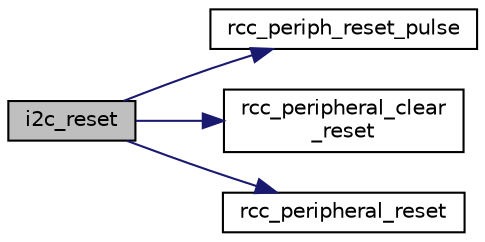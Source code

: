 digraph "i2c_reset"
{
  edge [fontname="Helvetica",fontsize="10",labelfontname="Helvetica",labelfontsize="10"];
  node [fontname="Helvetica",fontsize="10",shape=record];
  rankdir="LR";
  Node1 [label="i2c_reset",height=0.2,width=0.4,color="black", fillcolor="grey75", style="filled", fontcolor="black"];
  Node1 -> Node2 [color="midnightblue",fontsize="10",style="solid",fontname="Helvetica"];
  Node2 [label="rcc_periph_reset_pulse",height=0.2,width=0.4,color="black", fillcolor="white", style="filled",URL="$group__rcc__defines.html#gae8846a0bf49a46bcdc10a412bc69ee58",tooltip="Reset Peripheral, pulsed. "];
  Node1 -> Node3 [color="midnightblue",fontsize="10",style="solid",fontname="Helvetica"];
  Node3 [label="rcc_peripheral_clear\l_reset",height=0.2,width=0.4,color="black", fillcolor="white", style="filled",URL="$group__rcc__defines.html#gabb1b312c6db8db25447460742dcdb566",tooltip="RCC Remove Reset on Peripherals. "];
  Node1 -> Node4 [color="midnightblue",fontsize="10",style="solid",fontname="Helvetica"];
  Node4 [label="rcc_peripheral_reset",height=0.2,width=0.4,color="black", fillcolor="white", style="filled",URL="$group__rcc__defines.html#ga3779f1460275e6788f706c61d7f77205",tooltip="RCC Reset Peripherals. "];
}
